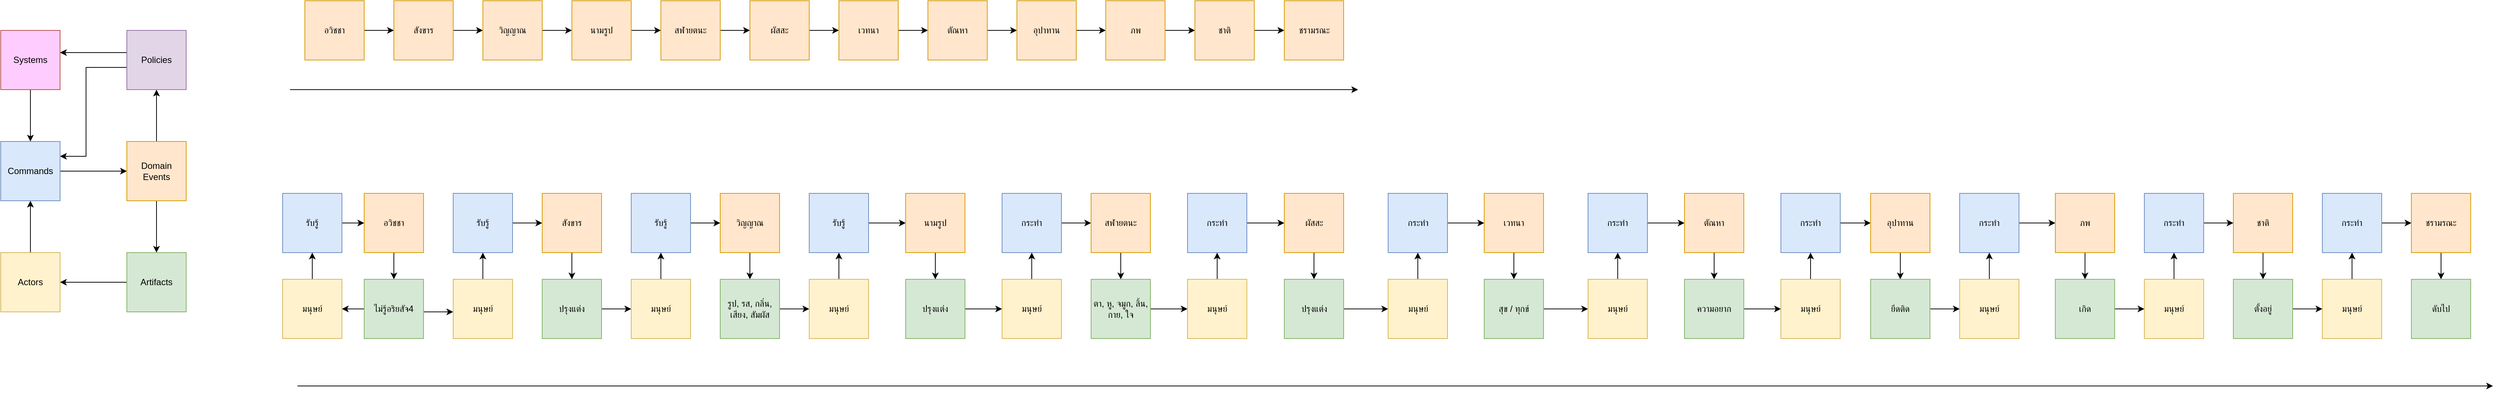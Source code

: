 <mxfile version="24.7.3" type="github">
  <diagram name="หน้า-1" id="Qw0tFIXeSHWyljzNwAIm">
    <mxGraphModel dx="2507" dy="1928" grid="1" gridSize="10" guides="1" tooltips="1" connect="1" arrows="1" fold="1" page="1" pageScale="1" pageWidth="827" pageHeight="1169" math="0" shadow="0">
      <root>
        <mxCell id="0" />
        <mxCell id="1" parent="0" />
        <mxCell id="zm-q0sMNVzzizTku4tt9-91" value="" style="edgeStyle=orthogonalEdgeStyle;rounded=0;orthogonalLoop=1;jettySize=auto;html=1;" edge="1" parent="1" source="zm-q0sMNVzzizTku4tt9-1" target="zm-q0sMNVzzizTku4tt9-2">
          <mxGeometry relative="1" as="geometry" />
        </mxCell>
        <mxCell id="zm-q0sMNVzzizTku4tt9-1" value="อวิชชา" style="whiteSpace=wrap;html=1;aspect=fixed;fillColor=#ffe6cc;strokeColor=#d79b00;" vertex="1" parent="1">
          <mxGeometry x="-310" y="-1080" width="80" height="80" as="geometry" />
        </mxCell>
        <mxCell id="zm-q0sMNVzzizTku4tt9-92" value="" style="edgeStyle=orthogonalEdgeStyle;rounded=0;orthogonalLoop=1;jettySize=auto;html=1;" edge="1" parent="1" source="zm-q0sMNVzzizTku4tt9-2" target="zm-q0sMNVzzizTku4tt9-3">
          <mxGeometry relative="1" as="geometry" />
        </mxCell>
        <mxCell id="zm-q0sMNVzzizTku4tt9-2" value="สังขาร" style="whiteSpace=wrap;html=1;aspect=fixed;fillColor=#ffe6cc;strokeColor=#d79b00;" vertex="1" parent="1">
          <mxGeometry x="-190" y="-1080" width="80" height="80" as="geometry" />
        </mxCell>
        <mxCell id="zm-q0sMNVzzizTku4tt9-93" value="" style="edgeStyle=orthogonalEdgeStyle;rounded=0;orthogonalLoop=1;jettySize=auto;html=1;" edge="1" parent="1" source="zm-q0sMNVzzizTku4tt9-3" target="zm-q0sMNVzzizTku4tt9-4">
          <mxGeometry relative="1" as="geometry" />
        </mxCell>
        <mxCell id="zm-q0sMNVzzizTku4tt9-3" value="วิญญาณ" style="whiteSpace=wrap;html=1;aspect=fixed;fillColor=#ffe6cc;strokeColor=#d79b00;" vertex="1" parent="1">
          <mxGeometry x="-70" y="-1080" width="80" height="80" as="geometry" />
        </mxCell>
        <mxCell id="zm-q0sMNVzzizTku4tt9-94" value="" style="edgeStyle=orthogonalEdgeStyle;rounded=0;orthogonalLoop=1;jettySize=auto;html=1;" edge="1" parent="1" source="zm-q0sMNVzzizTku4tt9-4" target="zm-q0sMNVzzizTku4tt9-5">
          <mxGeometry relative="1" as="geometry" />
        </mxCell>
        <mxCell id="zm-q0sMNVzzizTku4tt9-4" value="นามรูป" style="whiteSpace=wrap;html=1;aspect=fixed;fillColor=#ffe6cc;strokeColor=#d79b00;" vertex="1" parent="1">
          <mxGeometry x="50" y="-1080" width="80" height="80" as="geometry" />
        </mxCell>
        <mxCell id="zm-q0sMNVzzizTku4tt9-95" value="" style="edgeStyle=orthogonalEdgeStyle;rounded=0;orthogonalLoop=1;jettySize=auto;html=1;" edge="1" parent="1" source="zm-q0sMNVzzizTku4tt9-5" target="zm-q0sMNVzzizTku4tt9-6">
          <mxGeometry relative="1" as="geometry" />
        </mxCell>
        <mxCell id="zm-q0sMNVzzizTku4tt9-5" value="สฬายตนะ" style="whiteSpace=wrap;html=1;aspect=fixed;fillColor=#ffe6cc;strokeColor=#d79b00;" vertex="1" parent="1">
          <mxGeometry x="170" y="-1080" width="80" height="80" as="geometry" />
        </mxCell>
        <mxCell id="zm-q0sMNVzzizTku4tt9-96" value="" style="edgeStyle=orthogonalEdgeStyle;rounded=0;orthogonalLoop=1;jettySize=auto;html=1;" edge="1" parent="1" source="zm-q0sMNVzzizTku4tt9-6" target="zm-q0sMNVzzizTku4tt9-7">
          <mxGeometry relative="1" as="geometry" />
        </mxCell>
        <mxCell id="zm-q0sMNVzzizTku4tt9-6" value="ผัสสะ" style="whiteSpace=wrap;html=1;aspect=fixed;fillColor=#ffe6cc;strokeColor=#d79b00;" vertex="1" parent="1">
          <mxGeometry x="290" y="-1080" width="80" height="80" as="geometry" />
        </mxCell>
        <mxCell id="zm-q0sMNVzzizTku4tt9-97" value="" style="edgeStyle=orthogonalEdgeStyle;rounded=0;orthogonalLoop=1;jettySize=auto;html=1;" edge="1" parent="1" source="zm-q0sMNVzzizTku4tt9-7" target="zm-q0sMNVzzizTku4tt9-8">
          <mxGeometry relative="1" as="geometry" />
        </mxCell>
        <mxCell id="zm-q0sMNVzzizTku4tt9-7" value="เวทนา" style="whiteSpace=wrap;html=1;aspect=fixed;fillColor=#ffe6cc;strokeColor=#d79b00;" vertex="1" parent="1">
          <mxGeometry x="410" y="-1080" width="80" height="80" as="geometry" />
        </mxCell>
        <mxCell id="zm-q0sMNVzzizTku4tt9-98" value="" style="edgeStyle=orthogonalEdgeStyle;rounded=0;orthogonalLoop=1;jettySize=auto;html=1;" edge="1" parent="1" source="zm-q0sMNVzzizTku4tt9-8" target="zm-q0sMNVzzizTku4tt9-9">
          <mxGeometry relative="1" as="geometry" />
        </mxCell>
        <mxCell id="zm-q0sMNVzzizTku4tt9-8" value="ตัณหา" style="whiteSpace=wrap;html=1;aspect=fixed;fillColor=#ffe6cc;strokeColor=#d79b00;" vertex="1" parent="1">
          <mxGeometry x="530" y="-1080" width="80" height="80" as="geometry" />
        </mxCell>
        <mxCell id="zm-q0sMNVzzizTku4tt9-99" value="" style="edgeStyle=orthogonalEdgeStyle;rounded=0;orthogonalLoop=1;jettySize=auto;html=1;" edge="1" parent="1" source="zm-q0sMNVzzizTku4tt9-9" target="zm-q0sMNVzzizTku4tt9-10">
          <mxGeometry relative="1" as="geometry" />
        </mxCell>
        <mxCell id="zm-q0sMNVzzizTku4tt9-9" value="อุปาทาน" style="whiteSpace=wrap;html=1;aspect=fixed;fillColor=#ffe6cc;strokeColor=#d79b00;" vertex="1" parent="1">
          <mxGeometry x="650" y="-1080" width="80" height="80" as="geometry" />
        </mxCell>
        <mxCell id="zm-q0sMNVzzizTku4tt9-100" value="" style="edgeStyle=orthogonalEdgeStyle;rounded=0;orthogonalLoop=1;jettySize=auto;html=1;" edge="1" parent="1" source="zm-q0sMNVzzizTku4tt9-10" target="zm-q0sMNVzzizTku4tt9-11">
          <mxGeometry relative="1" as="geometry" />
        </mxCell>
        <mxCell id="zm-q0sMNVzzizTku4tt9-10" value="ภพ" style="whiteSpace=wrap;html=1;aspect=fixed;fillColor=#ffe6cc;strokeColor=#d79b00;" vertex="1" parent="1">
          <mxGeometry x="769.75" y="-1080" width="80" height="80" as="geometry" />
        </mxCell>
        <mxCell id="zm-q0sMNVzzizTku4tt9-101" value="" style="edgeStyle=orthogonalEdgeStyle;rounded=0;orthogonalLoop=1;jettySize=auto;html=1;" edge="1" parent="1" source="zm-q0sMNVzzizTku4tt9-11" target="zm-q0sMNVzzizTku4tt9-12">
          <mxGeometry relative="1" as="geometry" />
        </mxCell>
        <mxCell id="zm-q0sMNVzzizTku4tt9-11" value="ชาติ" style="whiteSpace=wrap;html=1;aspect=fixed;fillColor=#ffe6cc;strokeColor=#d79b00;" vertex="1" parent="1">
          <mxGeometry x="890" y="-1080" width="80" height="80" as="geometry" />
        </mxCell>
        <mxCell id="zm-q0sMNVzzizTku4tt9-12" value="ชรามรณะ" style="whiteSpace=wrap;html=1;aspect=fixed;fillColor=#ffe6cc;strokeColor=#d79b00;" vertex="1" parent="1">
          <mxGeometry x="1010.5" y="-1080" width="80" height="80" as="geometry" />
        </mxCell>
        <mxCell id="zm-q0sMNVzzizTku4tt9-14" value="" style="endArrow=classic;html=1;rounded=0;" edge="1" parent="1">
          <mxGeometry width="50" height="50" relative="1" as="geometry">
            <mxPoint x="-330" y="-960" as="sourcePoint" />
            <mxPoint x="1110" y="-960" as="targetPoint" />
          </mxGeometry>
        </mxCell>
        <mxCell id="zm-q0sMNVzzizTku4tt9-136" value="" style="edgeStyle=orthogonalEdgeStyle;rounded=0;orthogonalLoop=1;jettySize=auto;html=1;" edge="1" parent="1" source="zm-q0sMNVzzizTku4tt9-15" target="zm-q0sMNVzzizTku4tt9-30">
          <mxGeometry relative="1" as="geometry" />
        </mxCell>
        <mxCell id="zm-q0sMNVzzizTku4tt9-15" value="รับรู้" style="whiteSpace=wrap;html=1;aspect=fixed;fillColor=#dae8fc;strokeColor=#6c8ebf;" vertex="1" parent="1">
          <mxGeometry x="-340" y="-820" width="80" height="80" as="geometry" />
        </mxCell>
        <mxCell id="zm-q0sMNVzzizTku4tt9-135" value="" style="edgeStyle=orthogonalEdgeStyle;rounded=0;orthogonalLoop=1;jettySize=auto;html=1;" edge="1" parent="1" source="zm-q0sMNVzzizTku4tt9-18" target="zm-q0sMNVzzizTku4tt9-15">
          <mxGeometry relative="1" as="geometry" />
        </mxCell>
        <mxCell id="zm-q0sMNVzzizTku4tt9-18" value="มนุษย์" style="whiteSpace=wrap;html=1;aspect=fixed;fillColor=#fff2cc;strokeColor=#d6b656;" vertex="1" parent="1">
          <mxGeometry x="-340" y="-704" width="80" height="80" as="geometry" />
        </mxCell>
        <mxCell id="zm-q0sMNVzzizTku4tt9-114" style="edgeStyle=orthogonalEdgeStyle;rounded=0;orthogonalLoop=1;jettySize=auto;html=1;" edge="1" parent="1" source="zm-q0sMNVzzizTku4tt9-21" target="zm-q0sMNVzzizTku4tt9-22">
          <mxGeometry relative="1" as="geometry">
            <Array as="points">
              <mxPoint x="-680" y="-780" />
              <mxPoint x="-680" y="-780" />
            </Array>
          </mxGeometry>
        </mxCell>
        <mxCell id="zm-q0sMNVzzizTku4tt9-21" value="Actors" style="whiteSpace=wrap;html=1;aspect=fixed;fillColor=#fff2cc;strokeColor=#d6b656;" vertex="1" parent="1">
          <mxGeometry x="-720" y="-740" width="80" height="80" as="geometry" />
        </mxCell>
        <mxCell id="zm-q0sMNVzzizTku4tt9-115" value="" style="edgeStyle=orthogonalEdgeStyle;rounded=0;orthogonalLoop=1;jettySize=auto;html=1;" edge="1" parent="1" source="zm-q0sMNVzzizTku4tt9-22" target="zm-q0sMNVzzizTku4tt9-23">
          <mxGeometry relative="1" as="geometry" />
        </mxCell>
        <mxCell id="zm-q0sMNVzzizTku4tt9-22" value="Commands" style="whiteSpace=wrap;html=1;aspect=fixed;fillColor=#dae8fc;strokeColor=#6c8ebf;" vertex="1" parent="1">
          <mxGeometry x="-720" y="-890" width="80" height="80" as="geometry" />
        </mxCell>
        <mxCell id="zm-q0sMNVzzizTku4tt9-116" value="" style="edgeStyle=orthogonalEdgeStyle;rounded=0;orthogonalLoop=1;jettySize=auto;html=1;" edge="1" parent="1" source="zm-q0sMNVzzizTku4tt9-23" target="zm-q0sMNVzzizTku4tt9-24">
          <mxGeometry relative="1" as="geometry" />
        </mxCell>
        <mxCell id="zm-q0sMNVzzizTku4tt9-118" value="" style="edgeStyle=orthogonalEdgeStyle;rounded=0;orthogonalLoop=1;jettySize=auto;html=1;" edge="1" parent="1" source="zm-q0sMNVzzizTku4tt9-23" target="zm-q0sMNVzzizTku4tt9-27">
          <mxGeometry relative="1" as="geometry" />
        </mxCell>
        <mxCell id="zm-q0sMNVzzizTku4tt9-23" value="Domain Events" style="whiteSpace=wrap;html=1;aspect=fixed;fillColor=#ffe6cc;strokeColor=#d79b00;" vertex="1" parent="1">
          <mxGeometry x="-550" y="-890" width="80" height="80" as="geometry" />
        </mxCell>
        <mxCell id="zm-q0sMNVzzizTku4tt9-117" value="" style="edgeStyle=orthogonalEdgeStyle;rounded=0;orthogonalLoop=1;jettySize=auto;html=1;" edge="1" parent="1" source="zm-q0sMNVzzizTku4tt9-24" target="zm-q0sMNVzzizTku4tt9-21">
          <mxGeometry relative="1" as="geometry" />
        </mxCell>
        <mxCell id="zm-q0sMNVzzizTku4tt9-24" value="Artifacts" style="whiteSpace=wrap;html=1;aspect=fixed;fillColor=#d5e8d4;strokeColor=#82b366;" vertex="1" parent="1">
          <mxGeometry x="-550" y="-740" width="80" height="80" as="geometry" />
        </mxCell>
        <mxCell id="zm-q0sMNVzzizTku4tt9-120" value="" style="edgeStyle=orthogonalEdgeStyle;rounded=0;orthogonalLoop=1;jettySize=auto;html=1;" edge="1" parent="1" source="zm-q0sMNVzzizTku4tt9-25" target="zm-q0sMNVzzizTku4tt9-22">
          <mxGeometry relative="1" as="geometry" />
        </mxCell>
        <mxCell id="zm-q0sMNVzzizTku4tt9-25" value="Systems" style="whiteSpace=wrap;html=1;aspect=fixed;fillColor=#FFCCFF;strokeColor=#b85450;" vertex="1" parent="1">
          <mxGeometry x="-720" y="-1040" width="80" height="80" as="geometry" />
        </mxCell>
        <mxCell id="zm-q0sMNVzzizTku4tt9-119" value="" style="edgeStyle=orthogonalEdgeStyle;rounded=0;orthogonalLoop=1;jettySize=auto;html=1;" edge="1" parent="1" source="zm-q0sMNVzzizTku4tt9-27" target="zm-q0sMNVzzizTku4tt9-25">
          <mxGeometry relative="1" as="geometry">
            <Array as="points">
              <mxPoint x="-600" y="-1010" />
              <mxPoint x="-600" y="-1010" />
            </Array>
          </mxGeometry>
        </mxCell>
        <mxCell id="zm-q0sMNVzzizTku4tt9-121" style="edgeStyle=orthogonalEdgeStyle;rounded=0;orthogonalLoop=1;jettySize=auto;html=1;" edge="1" parent="1" source="zm-q0sMNVzzizTku4tt9-27" target="zm-q0sMNVzzizTku4tt9-22">
          <mxGeometry relative="1" as="geometry">
            <Array as="points">
              <mxPoint x="-605" y="-990" />
              <mxPoint x="-605" y="-870" />
            </Array>
          </mxGeometry>
        </mxCell>
        <mxCell id="zm-q0sMNVzzizTku4tt9-27" value="Policies" style="whiteSpace=wrap;html=1;aspect=fixed;fillColor=#e1d5e7;strokeColor=#9673a6;" vertex="1" parent="1">
          <mxGeometry x="-550" y="-1040" width="80" height="80" as="geometry" />
        </mxCell>
        <mxCell id="zm-q0sMNVzzizTku4tt9-88" style="edgeStyle=orthogonalEdgeStyle;rounded=0;orthogonalLoop=1;jettySize=auto;html=1;" edge="1" parent="1" source="zm-q0sMNVzzizTku4tt9-38" target="zm-q0sMNVzzizTku4tt9-75">
          <mxGeometry relative="1" as="geometry">
            <Array as="points">
              <mxPoint x="-120" y="-660" />
              <mxPoint x="-120" y="-660" />
            </Array>
          </mxGeometry>
        </mxCell>
        <mxCell id="zm-q0sMNVzzizTku4tt9-137" value="" style="edgeStyle=orthogonalEdgeStyle;rounded=0;orthogonalLoop=1;jettySize=auto;html=1;" edge="1" parent="1" source="zm-q0sMNVzzizTku4tt9-30" target="zm-q0sMNVzzizTku4tt9-38">
          <mxGeometry relative="1" as="geometry" />
        </mxCell>
        <mxCell id="zm-q0sMNVzzizTku4tt9-30" value="อวิชชา" style="whiteSpace=wrap;html=1;aspect=fixed;fillColor=#ffe6cc;strokeColor=#d79b00;" vertex="1" parent="1">
          <mxGeometry x="-230" y="-820" width="80" height="80" as="geometry" />
        </mxCell>
        <mxCell id="zm-q0sMNVzzizTku4tt9-160" value="" style="edgeStyle=orthogonalEdgeStyle;rounded=0;orthogonalLoop=1;jettySize=auto;html=1;" edge="1" parent="1" source="zm-q0sMNVzzizTku4tt9-32" target="zm-q0sMNVzzizTku4tt9-34">
          <mxGeometry relative="1" as="geometry" />
        </mxCell>
        <mxCell id="zm-q0sMNVzzizTku4tt9-32" value="รับรู้" style="whiteSpace=wrap;html=1;aspect=fixed;fillColor=#dae8fc;strokeColor=#6c8ebf;" vertex="1" parent="1">
          <mxGeometry x="-110" y="-820" width="80" height="80" as="geometry" />
        </mxCell>
        <mxCell id="zm-q0sMNVzzizTku4tt9-139" value="" style="edgeStyle=orthogonalEdgeStyle;rounded=0;orthogonalLoop=1;jettySize=auto;html=1;" edge="1" parent="1" source="zm-q0sMNVzzizTku4tt9-34" target="zm-q0sMNVzzizTku4tt9-62">
          <mxGeometry relative="1" as="geometry" />
        </mxCell>
        <mxCell id="zm-q0sMNVzzizTku4tt9-34" value="สังขาร" style="whiteSpace=wrap;html=1;aspect=fixed;fillColor=#ffe6cc;strokeColor=#d79b00;direction=south;" vertex="1" parent="1">
          <mxGeometry x="10" y="-820" width="80" height="80" as="geometry" />
        </mxCell>
        <mxCell id="zm-q0sMNVzzizTku4tt9-161" value="" style="edgeStyle=orthogonalEdgeStyle;rounded=0;orthogonalLoop=1;jettySize=auto;html=1;" edge="1" parent="1" source="zm-q0sMNVzzizTku4tt9-35" target="zm-q0sMNVzzizTku4tt9-37">
          <mxGeometry relative="1" as="geometry" />
        </mxCell>
        <mxCell id="zm-q0sMNVzzizTku4tt9-35" value="รับรู้" style="whiteSpace=wrap;html=1;aspect=fixed;fillColor=#dae8fc;strokeColor=#6c8ebf;" vertex="1" parent="1">
          <mxGeometry x="130" y="-820" width="80" height="80" as="geometry" />
        </mxCell>
        <mxCell id="zm-q0sMNVzzizTku4tt9-141" value="" style="edgeStyle=orthogonalEdgeStyle;rounded=0;orthogonalLoop=1;jettySize=auto;html=1;" edge="1" parent="1" source="zm-q0sMNVzzizTku4tt9-37" target="zm-q0sMNVzzizTku4tt9-64">
          <mxGeometry relative="1" as="geometry" />
        </mxCell>
        <mxCell id="zm-q0sMNVzzizTku4tt9-37" value="วิญญาณ" style="whiteSpace=wrap;html=1;aspect=fixed;fillColor=#ffe6cc;strokeColor=#d79b00;" vertex="1" parent="1">
          <mxGeometry x="250" y="-820" width="80" height="80" as="geometry" />
        </mxCell>
        <mxCell id="zm-q0sMNVzzizTku4tt9-134" value="" style="edgeStyle=orthogonalEdgeStyle;rounded=0;orthogonalLoop=1;jettySize=auto;html=1;" edge="1" parent="1" source="zm-q0sMNVzzizTku4tt9-38" target="zm-q0sMNVzzizTku4tt9-18">
          <mxGeometry relative="1" as="geometry" />
        </mxCell>
        <mxCell id="zm-q0sMNVzzizTku4tt9-38" value="ไม่รู้อริยสัจ4" style="whiteSpace=wrap;html=1;aspect=fixed;fillColor=#d5e8d4;strokeColor=#82b366;" vertex="1" parent="1">
          <mxGeometry x="-230" y="-704" width="80" height="80" as="geometry" />
        </mxCell>
        <mxCell id="zm-q0sMNVzzizTku4tt9-162" value="" style="edgeStyle=orthogonalEdgeStyle;rounded=0;orthogonalLoop=1;jettySize=auto;html=1;" edge="1" parent="1" source="zm-q0sMNVzzizTku4tt9-39" target="zm-q0sMNVzzizTku4tt9-40">
          <mxGeometry relative="1" as="geometry" />
        </mxCell>
        <mxCell id="zm-q0sMNVzzizTku4tt9-39" value="รับรู้" style="whiteSpace=wrap;html=1;aspect=fixed;fillColor=#dae8fc;strokeColor=#6c8ebf;" vertex="1" parent="1">
          <mxGeometry x="370" y="-820" width="80" height="80" as="geometry" />
        </mxCell>
        <mxCell id="zm-q0sMNVzzizTku4tt9-143" value="" style="edgeStyle=orthogonalEdgeStyle;rounded=0;orthogonalLoop=1;jettySize=auto;html=1;" edge="1" parent="1" source="zm-q0sMNVzzizTku4tt9-40" target="zm-q0sMNVzzizTku4tt9-67">
          <mxGeometry relative="1" as="geometry" />
        </mxCell>
        <mxCell id="zm-q0sMNVzzizTku4tt9-40" value="นามรูป" style="whiteSpace=wrap;html=1;aspect=fixed;fillColor=#ffe6cc;strokeColor=#d79b00;" vertex="1" parent="1">
          <mxGeometry x="500" y="-820" width="80" height="80" as="geometry" />
        </mxCell>
        <mxCell id="zm-q0sMNVzzizTku4tt9-163" value="" style="edgeStyle=orthogonalEdgeStyle;rounded=0;orthogonalLoop=1;jettySize=auto;html=1;" edge="1" parent="1" source="zm-q0sMNVzzizTku4tt9-41" target="zm-q0sMNVzzizTku4tt9-42">
          <mxGeometry relative="1" as="geometry" />
        </mxCell>
        <mxCell id="zm-q0sMNVzzizTku4tt9-41" value="กระทำ" style="whiteSpace=wrap;html=1;aspect=fixed;fillColor=#dae8fc;strokeColor=#6c8ebf;" vertex="1" parent="1">
          <mxGeometry x="630" y="-820" width="80" height="80" as="geometry" />
        </mxCell>
        <mxCell id="zm-q0sMNVzzizTku4tt9-145" value="" style="edgeStyle=orthogonalEdgeStyle;rounded=0;orthogonalLoop=1;jettySize=auto;html=1;" edge="1" parent="1" source="zm-q0sMNVzzizTku4tt9-42" target="zm-q0sMNVzzizTku4tt9-68">
          <mxGeometry relative="1" as="geometry" />
        </mxCell>
        <mxCell id="zm-q0sMNVzzizTku4tt9-42" value="สฬายตนะ" style="whiteSpace=wrap;html=1;aspect=fixed;fillColor=#ffe6cc;strokeColor=#d79b00;" vertex="1" parent="1">
          <mxGeometry x="750" y="-820" width="80" height="80" as="geometry" />
        </mxCell>
        <mxCell id="zm-q0sMNVzzizTku4tt9-164" value="" style="edgeStyle=orthogonalEdgeStyle;rounded=0;orthogonalLoop=1;jettySize=auto;html=1;" edge="1" parent="1" source="zm-q0sMNVzzizTku4tt9-44" target="zm-q0sMNVzzizTku4tt9-45">
          <mxGeometry relative="1" as="geometry" />
        </mxCell>
        <mxCell id="zm-q0sMNVzzizTku4tt9-44" value="กระทำ" style="whiteSpace=wrap;html=1;aspect=fixed;fillColor=#dae8fc;strokeColor=#6c8ebf;" vertex="1" parent="1">
          <mxGeometry x="880" y="-820" width="80" height="80" as="geometry" />
        </mxCell>
        <mxCell id="zm-q0sMNVzzizTku4tt9-147" value="" style="edgeStyle=orthogonalEdgeStyle;rounded=0;orthogonalLoop=1;jettySize=auto;html=1;" edge="1" parent="1" source="zm-q0sMNVzzizTku4tt9-45" target="zm-q0sMNVzzizTku4tt9-69">
          <mxGeometry relative="1" as="geometry" />
        </mxCell>
        <mxCell id="zm-q0sMNVzzizTku4tt9-45" value="ผัสสะ" style="whiteSpace=wrap;html=1;aspect=fixed;fillColor=#ffe6cc;strokeColor=#d79b00;" vertex="1" parent="1">
          <mxGeometry x="1010.5" y="-820" width="80" height="80" as="geometry" />
        </mxCell>
        <mxCell id="zm-q0sMNVzzizTku4tt9-165" value="" style="edgeStyle=orthogonalEdgeStyle;rounded=0;orthogonalLoop=1;jettySize=auto;html=1;" edge="1" parent="1" source="zm-q0sMNVzzizTku4tt9-46" target="zm-q0sMNVzzizTku4tt9-47">
          <mxGeometry relative="1" as="geometry" />
        </mxCell>
        <mxCell id="zm-q0sMNVzzizTku4tt9-46" value="กระทำ" style="whiteSpace=wrap;html=1;aspect=fixed;fillColor=#dae8fc;strokeColor=#6c8ebf;" vertex="1" parent="1">
          <mxGeometry x="1150.5" y="-820" width="80" height="80" as="geometry" />
        </mxCell>
        <mxCell id="zm-q0sMNVzzizTku4tt9-149" value="" style="edgeStyle=orthogonalEdgeStyle;rounded=0;orthogonalLoop=1;jettySize=auto;html=1;" edge="1" parent="1" source="zm-q0sMNVzzizTku4tt9-47" target="zm-q0sMNVzzizTku4tt9-63">
          <mxGeometry relative="1" as="geometry" />
        </mxCell>
        <mxCell id="zm-q0sMNVzzizTku4tt9-47" value="เวทนา" style="whiteSpace=wrap;html=1;aspect=fixed;fillColor=#ffe6cc;strokeColor=#d79b00;" vertex="1" parent="1">
          <mxGeometry x="1280" y="-820" width="80" height="80" as="geometry" />
        </mxCell>
        <mxCell id="zm-q0sMNVzzizTku4tt9-166" value="" style="edgeStyle=orthogonalEdgeStyle;rounded=0;orthogonalLoop=1;jettySize=auto;html=1;" edge="1" parent="1" source="zm-q0sMNVzzizTku4tt9-48" target="zm-q0sMNVzzizTku4tt9-49">
          <mxGeometry relative="1" as="geometry" />
        </mxCell>
        <mxCell id="zm-q0sMNVzzizTku4tt9-48" value="กระทำ" style="whiteSpace=wrap;html=1;aspect=fixed;fillColor=#dae8fc;strokeColor=#6c8ebf;" vertex="1" parent="1">
          <mxGeometry x="1420" y="-820" width="80" height="80" as="geometry" />
        </mxCell>
        <mxCell id="zm-q0sMNVzzizTku4tt9-151" value="" style="edgeStyle=orthogonalEdgeStyle;rounded=0;orthogonalLoop=1;jettySize=auto;html=1;" edge="1" parent="1" source="zm-q0sMNVzzizTku4tt9-49" target="zm-q0sMNVzzizTku4tt9-70">
          <mxGeometry relative="1" as="geometry" />
        </mxCell>
        <mxCell id="zm-q0sMNVzzizTku4tt9-49" value="ตัณหา" style="whiteSpace=wrap;html=1;aspect=fixed;fillColor=#ffe6cc;strokeColor=#d79b00;" vertex="1" parent="1">
          <mxGeometry x="1550" y="-820" width="80" height="80" as="geometry" />
        </mxCell>
        <mxCell id="zm-q0sMNVzzizTku4tt9-167" value="" style="edgeStyle=orthogonalEdgeStyle;rounded=0;orthogonalLoop=1;jettySize=auto;html=1;" edge="1" parent="1" source="zm-q0sMNVzzizTku4tt9-50" target="zm-q0sMNVzzizTku4tt9-51">
          <mxGeometry relative="1" as="geometry" />
        </mxCell>
        <mxCell id="zm-q0sMNVzzizTku4tt9-50" value="กระทำ" style="whiteSpace=wrap;html=1;aspect=fixed;fillColor=#dae8fc;strokeColor=#6c8ebf;" vertex="1" parent="1">
          <mxGeometry x="1680" y="-820" width="80" height="80" as="geometry" />
        </mxCell>
        <mxCell id="zm-q0sMNVzzizTku4tt9-153" value="" style="edgeStyle=orthogonalEdgeStyle;rounded=0;orthogonalLoop=1;jettySize=auto;html=1;" edge="1" parent="1" source="zm-q0sMNVzzizTku4tt9-51" target="zm-q0sMNVzzizTku4tt9-71">
          <mxGeometry relative="1" as="geometry" />
        </mxCell>
        <mxCell id="zm-q0sMNVzzizTku4tt9-51" value="อุปาทาน" style="whiteSpace=wrap;html=1;aspect=fixed;fillColor=#ffe6cc;strokeColor=#d79b00;" vertex="1" parent="1">
          <mxGeometry x="1801" y="-820" width="80" height="80" as="geometry" />
        </mxCell>
        <mxCell id="zm-q0sMNVzzizTku4tt9-168" value="" style="edgeStyle=orthogonalEdgeStyle;rounded=0;orthogonalLoop=1;jettySize=auto;html=1;" edge="1" parent="1" source="zm-q0sMNVzzizTku4tt9-52" target="zm-q0sMNVzzizTku4tt9-53">
          <mxGeometry relative="1" as="geometry" />
        </mxCell>
        <mxCell id="zm-q0sMNVzzizTku4tt9-52" value="กระทำ" style="whiteSpace=wrap;html=1;aspect=fixed;fillColor=#dae8fc;strokeColor=#6c8ebf;" vertex="1" parent="1">
          <mxGeometry x="1921" y="-820" width="80" height="80" as="geometry" />
        </mxCell>
        <mxCell id="zm-q0sMNVzzizTku4tt9-155" value="" style="edgeStyle=orthogonalEdgeStyle;rounded=0;orthogonalLoop=1;jettySize=auto;html=1;" edge="1" parent="1" source="zm-q0sMNVzzizTku4tt9-53" target="zm-q0sMNVzzizTku4tt9-72">
          <mxGeometry relative="1" as="geometry" />
        </mxCell>
        <mxCell id="zm-q0sMNVzzizTku4tt9-53" value="ภพ" style="whiteSpace=wrap;html=1;aspect=fixed;fillColor=#ffe6cc;strokeColor=#d79b00;" vertex="1" parent="1">
          <mxGeometry x="2050" y="-820" width="80" height="80" as="geometry" />
        </mxCell>
        <mxCell id="zm-q0sMNVzzizTku4tt9-157" value="" style="edgeStyle=orthogonalEdgeStyle;rounded=0;orthogonalLoop=1;jettySize=auto;html=1;" edge="1" parent="1" source="zm-q0sMNVzzizTku4tt9-54" target="zm-q0sMNVzzizTku4tt9-73">
          <mxGeometry relative="1" as="geometry" />
        </mxCell>
        <mxCell id="zm-q0sMNVzzizTku4tt9-54" value="ชาติ" style="whiteSpace=wrap;html=1;aspect=fixed;fillColor=#ffe6cc;strokeColor=#d79b00;" vertex="1" parent="1">
          <mxGeometry x="2290" y="-820" width="80" height="80" as="geometry" />
        </mxCell>
        <mxCell id="zm-q0sMNVzzizTku4tt9-159" value="" style="edgeStyle=orthogonalEdgeStyle;rounded=0;orthogonalLoop=1;jettySize=auto;html=1;" edge="1" parent="1" source="zm-q0sMNVzzizTku4tt9-55" target="zm-q0sMNVzzizTku4tt9-74">
          <mxGeometry relative="1" as="geometry" />
        </mxCell>
        <mxCell id="zm-q0sMNVzzizTku4tt9-55" value="ชรามรณะ" style="whiteSpace=wrap;html=1;aspect=fixed;fillColor=#ffe6cc;strokeColor=#d79b00;" vertex="1" parent="1">
          <mxGeometry x="2530" y="-820" width="80" height="80" as="geometry" />
        </mxCell>
        <mxCell id="zm-q0sMNVzzizTku4tt9-169" value="" style="edgeStyle=orthogonalEdgeStyle;rounded=0;orthogonalLoop=1;jettySize=auto;html=1;" edge="1" parent="1" source="zm-q0sMNVzzizTku4tt9-56" target="zm-q0sMNVzzizTku4tt9-54">
          <mxGeometry relative="1" as="geometry" />
        </mxCell>
        <mxCell id="zm-q0sMNVzzizTku4tt9-56" value="กระทำ" style="whiteSpace=wrap;html=1;aspect=fixed;fillColor=#dae8fc;strokeColor=#6c8ebf;" vertex="1" parent="1">
          <mxGeometry x="2170" y="-820" width="80" height="80" as="geometry" />
        </mxCell>
        <mxCell id="zm-q0sMNVzzizTku4tt9-170" value="" style="edgeStyle=orthogonalEdgeStyle;rounded=0;orthogonalLoop=1;jettySize=auto;html=1;" edge="1" parent="1" source="zm-q0sMNVzzizTku4tt9-57" target="zm-q0sMNVzzizTku4tt9-55">
          <mxGeometry relative="1" as="geometry" />
        </mxCell>
        <mxCell id="zm-q0sMNVzzizTku4tt9-57" value="กระทำ" style="whiteSpace=wrap;html=1;aspect=fixed;fillColor=#dae8fc;strokeColor=#6c8ebf;" vertex="1" parent="1">
          <mxGeometry x="2410" y="-820" width="80" height="80" as="geometry" />
        </mxCell>
        <mxCell id="zm-q0sMNVzzizTku4tt9-122" value="" style="edgeStyle=orthogonalEdgeStyle;rounded=0;orthogonalLoop=1;jettySize=auto;html=1;" edge="1" parent="1" source="zm-q0sMNVzzizTku4tt9-62" target="zm-q0sMNVzzizTku4tt9-76">
          <mxGeometry relative="1" as="geometry" />
        </mxCell>
        <mxCell id="zm-q0sMNVzzizTku4tt9-62" value="ปรุงแต่ง" style="whiteSpace=wrap;html=1;aspect=fixed;fillColor=#d5e8d4;strokeColor=#82b366;" vertex="1" parent="1">
          <mxGeometry x="10" y="-704" width="80" height="80" as="geometry" />
        </mxCell>
        <mxCell id="zm-q0sMNVzzizTku4tt9-127" value="" style="edgeStyle=orthogonalEdgeStyle;rounded=0;orthogonalLoop=1;jettySize=auto;html=1;" edge="1" parent="1" source="zm-q0sMNVzzizTku4tt9-63" target="zm-q0sMNVzzizTku4tt9-81">
          <mxGeometry relative="1" as="geometry" />
        </mxCell>
        <mxCell id="zm-q0sMNVzzizTku4tt9-63" value="สุข / ทุกข์" style="whiteSpace=wrap;html=1;aspect=fixed;fillColor=#d5e8d4;strokeColor=#82b366;" vertex="1" parent="1">
          <mxGeometry x="1280" y="-704" width="80" height="80" as="geometry" />
        </mxCell>
        <mxCell id="zm-q0sMNVzzizTku4tt9-123" value="" style="edgeStyle=orthogonalEdgeStyle;rounded=0;orthogonalLoop=1;jettySize=auto;html=1;" edge="1" parent="1" source="zm-q0sMNVzzizTku4tt9-64" target="zm-q0sMNVzzizTku4tt9-77">
          <mxGeometry relative="1" as="geometry" />
        </mxCell>
        <mxCell id="zm-q0sMNVzzizTku4tt9-64" value="รูป, รส, กลิ่น, เสียง, สัมผัส" style="whiteSpace=wrap;html=1;aspect=fixed;fillColor=#d5e8d4;strokeColor=#82b366;" vertex="1" parent="1">
          <mxGeometry x="250" y="-704" width="80" height="80" as="geometry" />
        </mxCell>
        <mxCell id="zm-q0sMNVzzizTku4tt9-124" value="" style="edgeStyle=orthogonalEdgeStyle;rounded=0;orthogonalLoop=1;jettySize=auto;html=1;" edge="1" parent="1" source="zm-q0sMNVzzizTku4tt9-67" target="zm-q0sMNVzzizTku4tt9-78">
          <mxGeometry relative="1" as="geometry" />
        </mxCell>
        <mxCell id="zm-q0sMNVzzizTku4tt9-67" value="ปรุงแต่ง" style="whiteSpace=wrap;html=1;aspect=fixed;fillColor=#d5e8d4;strokeColor=#82b366;" vertex="1" parent="1">
          <mxGeometry x="500" y="-704" width="80" height="80" as="geometry" />
        </mxCell>
        <mxCell id="zm-q0sMNVzzizTku4tt9-125" value="" style="edgeStyle=orthogonalEdgeStyle;rounded=0;orthogonalLoop=1;jettySize=auto;html=1;" edge="1" parent="1" source="zm-q0sMNVzzizTku4tt9-68" target="zm-q0sMNVzzizTku4tt9-79">
          <mxGeometry relative="1" as="geometry" />
        </mxCell>
        <mxCell id="zm-q0sMNVzzizTku4tt9-68" value="ตา, หู, จมูก, ลิ้น, กาย, ใจ" style="whiteSpace=wrap;html=1;aspect=fixed;fillColor=#d5e8d4;strokeColor=#82b366;" vertex="1" parent="1">
          <mxGeometry x="750" y="-704" width="80" height="80" as="geometry" />
        </mxCell>
        <mxCell id="zm-q0sMNVzzizTku4tt9-126" value="" style="edgeStyle=orthogonalEdgeStyle;rounded=0;orthogonalLoop=1;jettySize=auto;html=1;" edge="1" parent="1" source="zm-q0sMNVzzizTku4tt9-69" target="zm-q0sMNVzzizTku4tt9-80">
          <mxGeometry relative="1" as="geometry" />
        </mxCell>
        <mxCell id="zm-q0sMNVzzizTku4tt9-69" value="ปรุงแต่ง" style="whiteSpace=wrap;html=1;aspect=fixed;fillColor=#d5e8d4;strokeColor=#82b366;" vertex="1" parent="1">
          <mxGeometry x="1010.5" y="-704" width="80" height="80" as="geometry" />
        </mxCell>
        <mxCell id="zm-q0sMNVzzizTku4tt9-128" value="" style="edgeStyle=orthogonalEdgeStyle;rounded=0;orthogonalLoop=1;jettySize=auto;html=1;" edge="1" parent="1" source="zm-q0sMNVzzizTku4tt9-70" target="zm-q0sMNVzzizTku4tt9-82">
          <mxGeometry relative="1" as="geometry" />
        </mxCell>
        <mxCell id="zm-q0sMNVzzizTku4tt9-70" value="ความอยาก" style="whiteSpace=wrap;html=1;aspect=fixed;fillColor=#d5e8d4;strokeColor=#82b366;" vertex="1" parent="1">
          <mxGeometry x="1550" y="-704" width="80" height="80" as="geometry" />
        </mxCell>
        <mxCell id="zm-q0sMNVzzizTku4tt9-129" value="" style="edgeStyle=orthogonalEdgeStyle;rounded=0;orthogonalLoop=1;jettySize=auto;html=1;" edge="1" parent="1" source="zm-q0sMNVzzizTku4tt9-71" target="zm-q0sMNVzzizTku4tt9-83">
          <mxGeometry relative="1" as="geometry" />
        </mxCell>
        <mxCell id="zm-q0sMNVzzizTku4tt9-71" value="ยึดติด" style="whiteSpace=wrap;html=1;aspect=fixed;fillColor=#d5e8d4;strokeColor=#82b366;" vertex="1" parent="1">
          <mxGeometry x="1801" y="-704" width="80" height="80" as="geometry" />
        </mxCell>
        <mxCell id="zm-q0sMNVzzizTku4tt9-130" value="" style="edgeStyle=orthogonalEdgeStyle;rounded=0;orthogonalLoop=1;jettySize=auto;html=1;" edge="1" parent="1" source="zm-q0sMNVzzizTku4tt9-72" target="zm-q0sMNVzzizTku4tt9-84">
          <mxGeometry relative="1" as="geometry" />
        </mxCell>
        <mxCell id="zm-q0sMNVzzizTku4tt9-72" value="เกิด" style="whiteSpace=wrap;html=1;aspect=fixed;fillColor=#d5e8d4;strokeColor=#82b366;" vertex="1" parent="1">
          <mxGeometry x="2050" y="-704" width="80" height="80" as="geometry" />
        </mxCell>
        <mxCell id="zm-q0sMNVzzizTku4tt9-131" value="" style="edgeStyle=orthogonalEdgeStyle;rounded=0;orthogonalLoop=1;jettySize=auto;html=1;" edge="1" parent="1" source="zm-q0sMNVzzizTku4tt9-73" target="zm-q0sMNVzzizTku4tt9-85">
          <mxGeometry relative="1" as="geometry" />
        </mxCell>
        <mxCell id="zm-q0sMNVzzizTku4tt9-73" value="ตั้งอยู่" style="whiteSpace=wrap;html=1;aspect=fixed;fillColor=#d5e8d4;strokeColor=#82b366;" vertex="1" parent="1">
          <mxGeometry x="2290" y="-704" width="80" height="80" as="geometry" />
        </mxCell>
        <mxCell id="zm-q0sMNVzzizTku4tt9-74" value="ดับไป" style="whiteSpace=wrap;html=1;aspect=fixed;fillColor=#d5e8d4;strokeColor=#82b366;" vertex="1" parent="1">
          <mxGeometry x="2530" y="-704" width="80" height="80" as="geometry" />
        </mxCell>
        <mxCell id="zm-q0sMNVzzizTku4tt9-138" value="" style="edgeStyle=orthogonalEdgeStyle;rounded=0;orthogonalLoop=1;jettySize=auto;html=1;" edge="1" parent="1" source="zm-q0sMNVzzizTku4tt9-75" target="zm-q0sMNVzzizTku4tt9-32">
          <mxGeometry relative="1" as="geometry" />
        </mxCell>
        <mxCell id="zm-q0sMNVzzizTku4tt9-75" value="มนุษย์" style="whiteSpace=wrap;html=1;aspect=fixed;fillColor=#fff2cc;strokeColor=#d6b656;" vertex="1" parent="1">
          <mxGeometry x="-110" y="-704" width="80" height="80" as="geometry" />
        </mxCell>
        <mxCell id="zm-q0sMNVzzizTku4tt9-140" value="" style="edgeStyle=orthogonalEdgeStyle;rounded=0;orthogonalLoop=1;jettySize=auto;html=1;" edge="1" parent="1" source="zm-q0sMNVzzizTku4tt9-76" target="zm-q0sMNVzzizTku4tt9-35">
          <mxGeometry relative="1" as="geometry" />
        </mxCell>
        <mxCell id="zm-q0sMNVzzizTku4tt9-76" value="มนุษย์" style="whiteSpace=wrap;html=1;aspect=fixed;fillColor=#fff2cc;strokeColor=#d6b656;" vertex="1" parent="1">
          <mxGeometry x="130" y="-704" width="80" height="80" as="geometry" />
        </mxCell>
        <mxCell id="zm-q0sMNVzzizTku4tt9-142" value="" style="edgeStyle=orthogonalEdgeStyle;rounded=0;orthogonalLoop=1;jettySize=auto;html=1;" edge="1" parent="1" source="zm-q0sMNVzzizTku4tt9-77" target="zm-q0sMNVzzizTku4tt9-39">
          <mxGeometry relative="1" as="geometry" />
        </mxCell>
        <mxCell id="zm-q0sMNVzzizTku4tt9-77" value="มนุษย์" style="whiteSpace=wrap;html=1;aspect=fixed;fillColor=#fff2cc;strokeColor=#d6b656;" vertex="1" parent="1">
          <mxGeometry x="370" y="-704" width="80" height="80" as="geometry" />
        </mxCell>
        <mxCell id="zm-q0sMNVzzizTku4tt9-144" value="" style="edgeStyle=orthogonalEdgeStyle;rounded=0;orthogonalLoop=1;jettySize=auto;html=1;" edge="1" parent="1" source="zm-q0sMNVzzizTku4tt9-78" target="zm-q0sMNVzzizTku4tt9-41">
          <mxGeometry relative="1" as="geometry" />
        </mxCell>
        <mxCell id="zm-q0sMNVzzizTku4tt9-78" value="มนุษย์" style="whiteSpace=wrap;html=1;aspect=fixed;fillColor=#fff2cc;strokeColor=#d6b656;" vertex="1" parent="1">
          <mxGeometry x="630" y="-704" width="80" height="80" as="geometry" />
        </mxCell>
        <mxCell id="zm-q0sMNVzzizTku4tt9-146" value="" style="edgeStyle=orthogonalEdgeStyle;rounded=0;orthogonalLoop=1;jettySize=auto;html=1;" edge="1" parent="1" source="zm-q0sMNVzzizTku4tt9-79" target="zm-q0sMNVzzizTku4tt9-44">
          <mxGeometry relative="1" as="geometry" />
        </mxCell>
        <mxCell id="zm-q0sMNVzzizTku4tt9-79" value="มนุษย์" style="whiteSpace=wrap;html=1;aspect=fixed;fillColor=#fff2cc;strokeColor=#d6b656;" vertex="1" parent="1">
          <mxGeometry x="880" y="-704" width="80" height="80" as="geometry" />
        </mxCell>
        <mxCell id="zm-q0sMNVzzizTku4tt9-148" value="" style="edgeStyle=orthogonalEdgeStyle;rounded=0;orthogonalLoop=1;jettySize=auto;html=1;" edge="1" parent="1" source="zm-q0sMNVzzizTku4tt9-80" target="zm-q0sMNVzzizTku4tt9-46">
          <mxGeometry relative="1" as="geometry" />
        </mxCell>
        <mxCell id="zm-q0sMNVzzizTku4tt9-80" value="มนุษย์" style="whiteSpace=wrap;html=1;aspect=fixed;fillColor=#fff2cc;strokeColor=#d6b656;" vertex="1" parent="1">
          <mxGeometry x="1150.5" y="-704" width="80" height="80" as="geometry" />
        </mxCell>
        <mxCell id="zm-q0sMNVzzizTku4tt9-150" value="" style="edgeStyle=orthogonalEdgeStyle;rounded=0;orthogonalLoop=1;jettySize=auto;html=1;" edge="1" parent="1" source="zm-q0sMNVzzizTku4tt9-81" target="zm-q0sMNVzzizTku4tt9-48">
          <mxGeometry relative="1" as="geometry" />
        </mxCell>
        <mxCell id="zm-q0sMNVzzizTku4tt9-81" value="มนุษย์" style="whiteSpace=wrap;html=1;aspect=fixed;fillColor=#fff2cc;strokeColor=#d6b656;" vertex="1" parent="1">
          <mxGeometry x="1420" y="-704" width="80" height="80" as="geometry" />
        </mxCell>
        <mxCell id="zm-q0sMNVzzizTku4tt9-152" value="" style="edgeStyle=orthogonalEdgeStyle;rounded=0;orthogonalLoop=1;jettySize=auto;html=1;" edge="1" parent="1" source="zm-q0sMNVzzizTku4tt9-82" target="zm-q0sMNVzzizTku4tt9-50">
          <mxGeometry relative="1" as="geometry" />
        </mxCell>
        <mxCell id="zm-q0sMNVzzizTku4tt9-82" value="มนุษย์" style="whiteSpace=wrap;html=1;aspect=fixed;fillColor=#fff2cc;strokeColor=#d6b656;" vertex="1" parent="1">
          <mxGeometry x="1680" y="-704" width="80" height="80" as="geometry" />
        </mxCell>
        <mxCell id="zm-q0sMNVzzizTku4tt9-154" value="" style="edgeStyle=orthogonalEdgeStyle;rounded=0;orthogonalLoop=1;jettySize=auto;html=1;" edge="1" parent="1" source="zm-q0sMNVzzizTku4tt9-83" target="zm-q0sMNVzzizTku4tt9-52">
          <mxGeometry relative="1" as="geometry" />
        </mxCell>
        <mxCell id="zm-q0sMNVzzizTku4tt9-83" value="มนุษย์" style="whiteSpace=wrap;html=1;aspect=fixed;fillColor=#fff2cc;strokeColor=#d6b656;" vertex="1" parent="1">
          <mxGeometry x="1921" y="-704" width="80" height="80" as="geometry" />
        </mxCell>
        <mxCell id="zm-q0sMNVzzizTku4tt9-156" value="" style="edgeStyle=orthogonalEdgeStyle;rounded=0;orthogonalLoop=1;jettySize=auto;html=1;" edge="1" parent="1" source="zm-q0sMNVzzizTku4tt9-84" target="zm-q0sMNVzzizTku4tt9-56">
          <mxGeometry relative="1" as="geometry" />
        </mxCell>
        <mxCell id="zm-q0sMNVzzizTku4tt9-84" value="มนุษย์" style="whiteSpace=wrap;html=1;aspect=fixed;fillColor=#fff2cc;strokeColor=#d6b656;" vertex="1" parent="1">
          <mxGeometry x="2170" y="-704" width="80" height="80" as="geometry" />
        </mxCell>
        <mxCell id="zm-q0sMNVzzizTku4tt9-158" value="" style="edgeStyle=orthogonalEdgeStyle;rounded=0;orthogonalLoop=1;jettySize=auto;html=1;" edge="1" parent="1" source="zm-q0sMNVzzizTku4tt9-85" target="zm-q0sMNVzzizTku4tt9-57">
          <mxGeometry relative="1" as="geometry" />
        </mxCell>
        <mxCell id="zm-q0sMNVzzizTku4tt9-85" value="มนุษย์" style="whiteSpace=wrap;html=1;aspect=fixed;fillColor=#fff2cc;strokeColor=#d6b656;" vertex="1" parent="1">
          <mxGeometry x="2410" y="-704" width="80" height="80" as="geometry" />
        </mxCell>
        <mxCell id="zm-q0sMNVzzizTku4tt9-86" value="" style="endArrow=classic;html=1;rounded=0;" edge="1" parent="1">
          <mxGeometry width="50" height="50" relative="1" as="geometry">
            <mxPoint x="-320" y="-560" as="sourcePoint" />
            <mxPoint x="2640" y="-560" as="targetPoint" />
          </mxGeometry>
        </mxCell>
      </root>
    </mxGraphModel>
  </diagram>
</mxfile>
